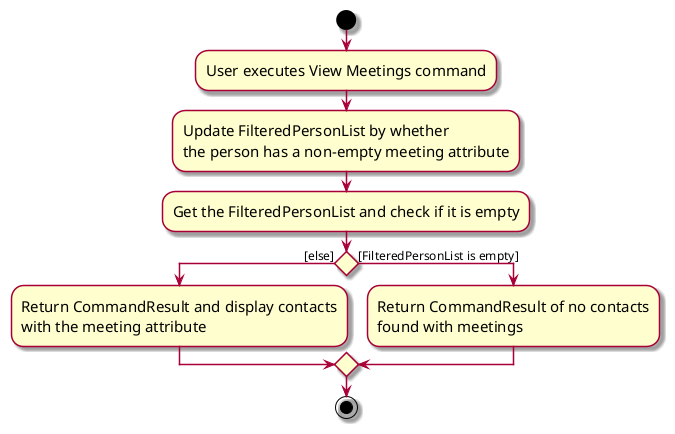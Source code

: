 @startuml
skin rose
skinparam ActivityFontSize 15
skinparam ArrowFontSize 12
start
:User executes View Meetings command;

'Since the beta syntax does not support placing the condition outside the
'diamond we place it as the true branch instead.

:Update FilteredPersonList by whether
the person has a non-empty meeting attribute;
:Get the FilteredPersonList and check if it is empty;
if () then ([else])
    :Return CommandResult and display contacts
    with the meeting attribute;
else ([FilteredPersonList is empty])
    :Return CommandResult of no contacts
    found with meetings;
endif
stop
@enduml
